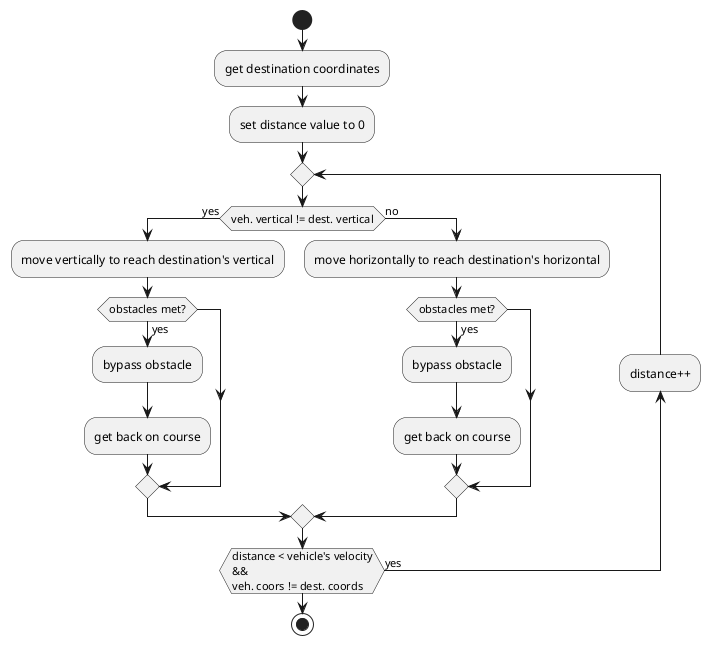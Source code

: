 @startuml vehicle_movement_12052020

start
:get destination coordinates;
:set distance value to 0;
repeat
    if(veh. vertical != dest. vertical) then (yes)
        :move vertically to reach destination's vertical;
        if (obstacles met?) then (yes)
            :bypass obstacle;
            :get back on course;
        endif
    else (no)
        :move horizontally to reach destination's horizontal;
        if (obstacles met?) then (yes)
            :bypass obstacle;
            :get back on course;
        endif
    endif
    backward :distance++;
repeat while (distance < vehicle's velocity\n&&\nveh. coors != dest. coords) is (yes)
stop

@enduml